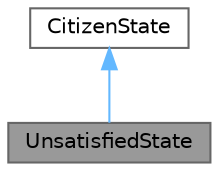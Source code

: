digraph "UnsatisfiedState"
{
 // LATEX_PDF_SIZE
  bgcolor="transparent";
  edge [fontname=Helvetica,fontsize=10,labelfontname=Helvetica,labelfontsize=10];
  node [fontname=Helvetica,fontsize=10,shape=box,height=0.2,width=0.4];
  Node1 [id="Node000001",label="UnsatisfiedState",height=0.2,width=0.4,color="gray40", fillcolor="grey60", style="filled", fontcolor="black",tooltip="A class that represents the unsatisfied state of a citizen."];
  Node2 -> Node1 [id="edge1_Node000001_Node000002",dir="back",color="steelblue1",style="solid",tooltip=" "];
  Node2 [id="Node000002",label="CitizenState",height=0.2,width=0.4,color="gray40", fillcolor="white", style="filled",URL="$classCitizenState.html",tooltip="Abstract class representing the state of a citizen."];
}

